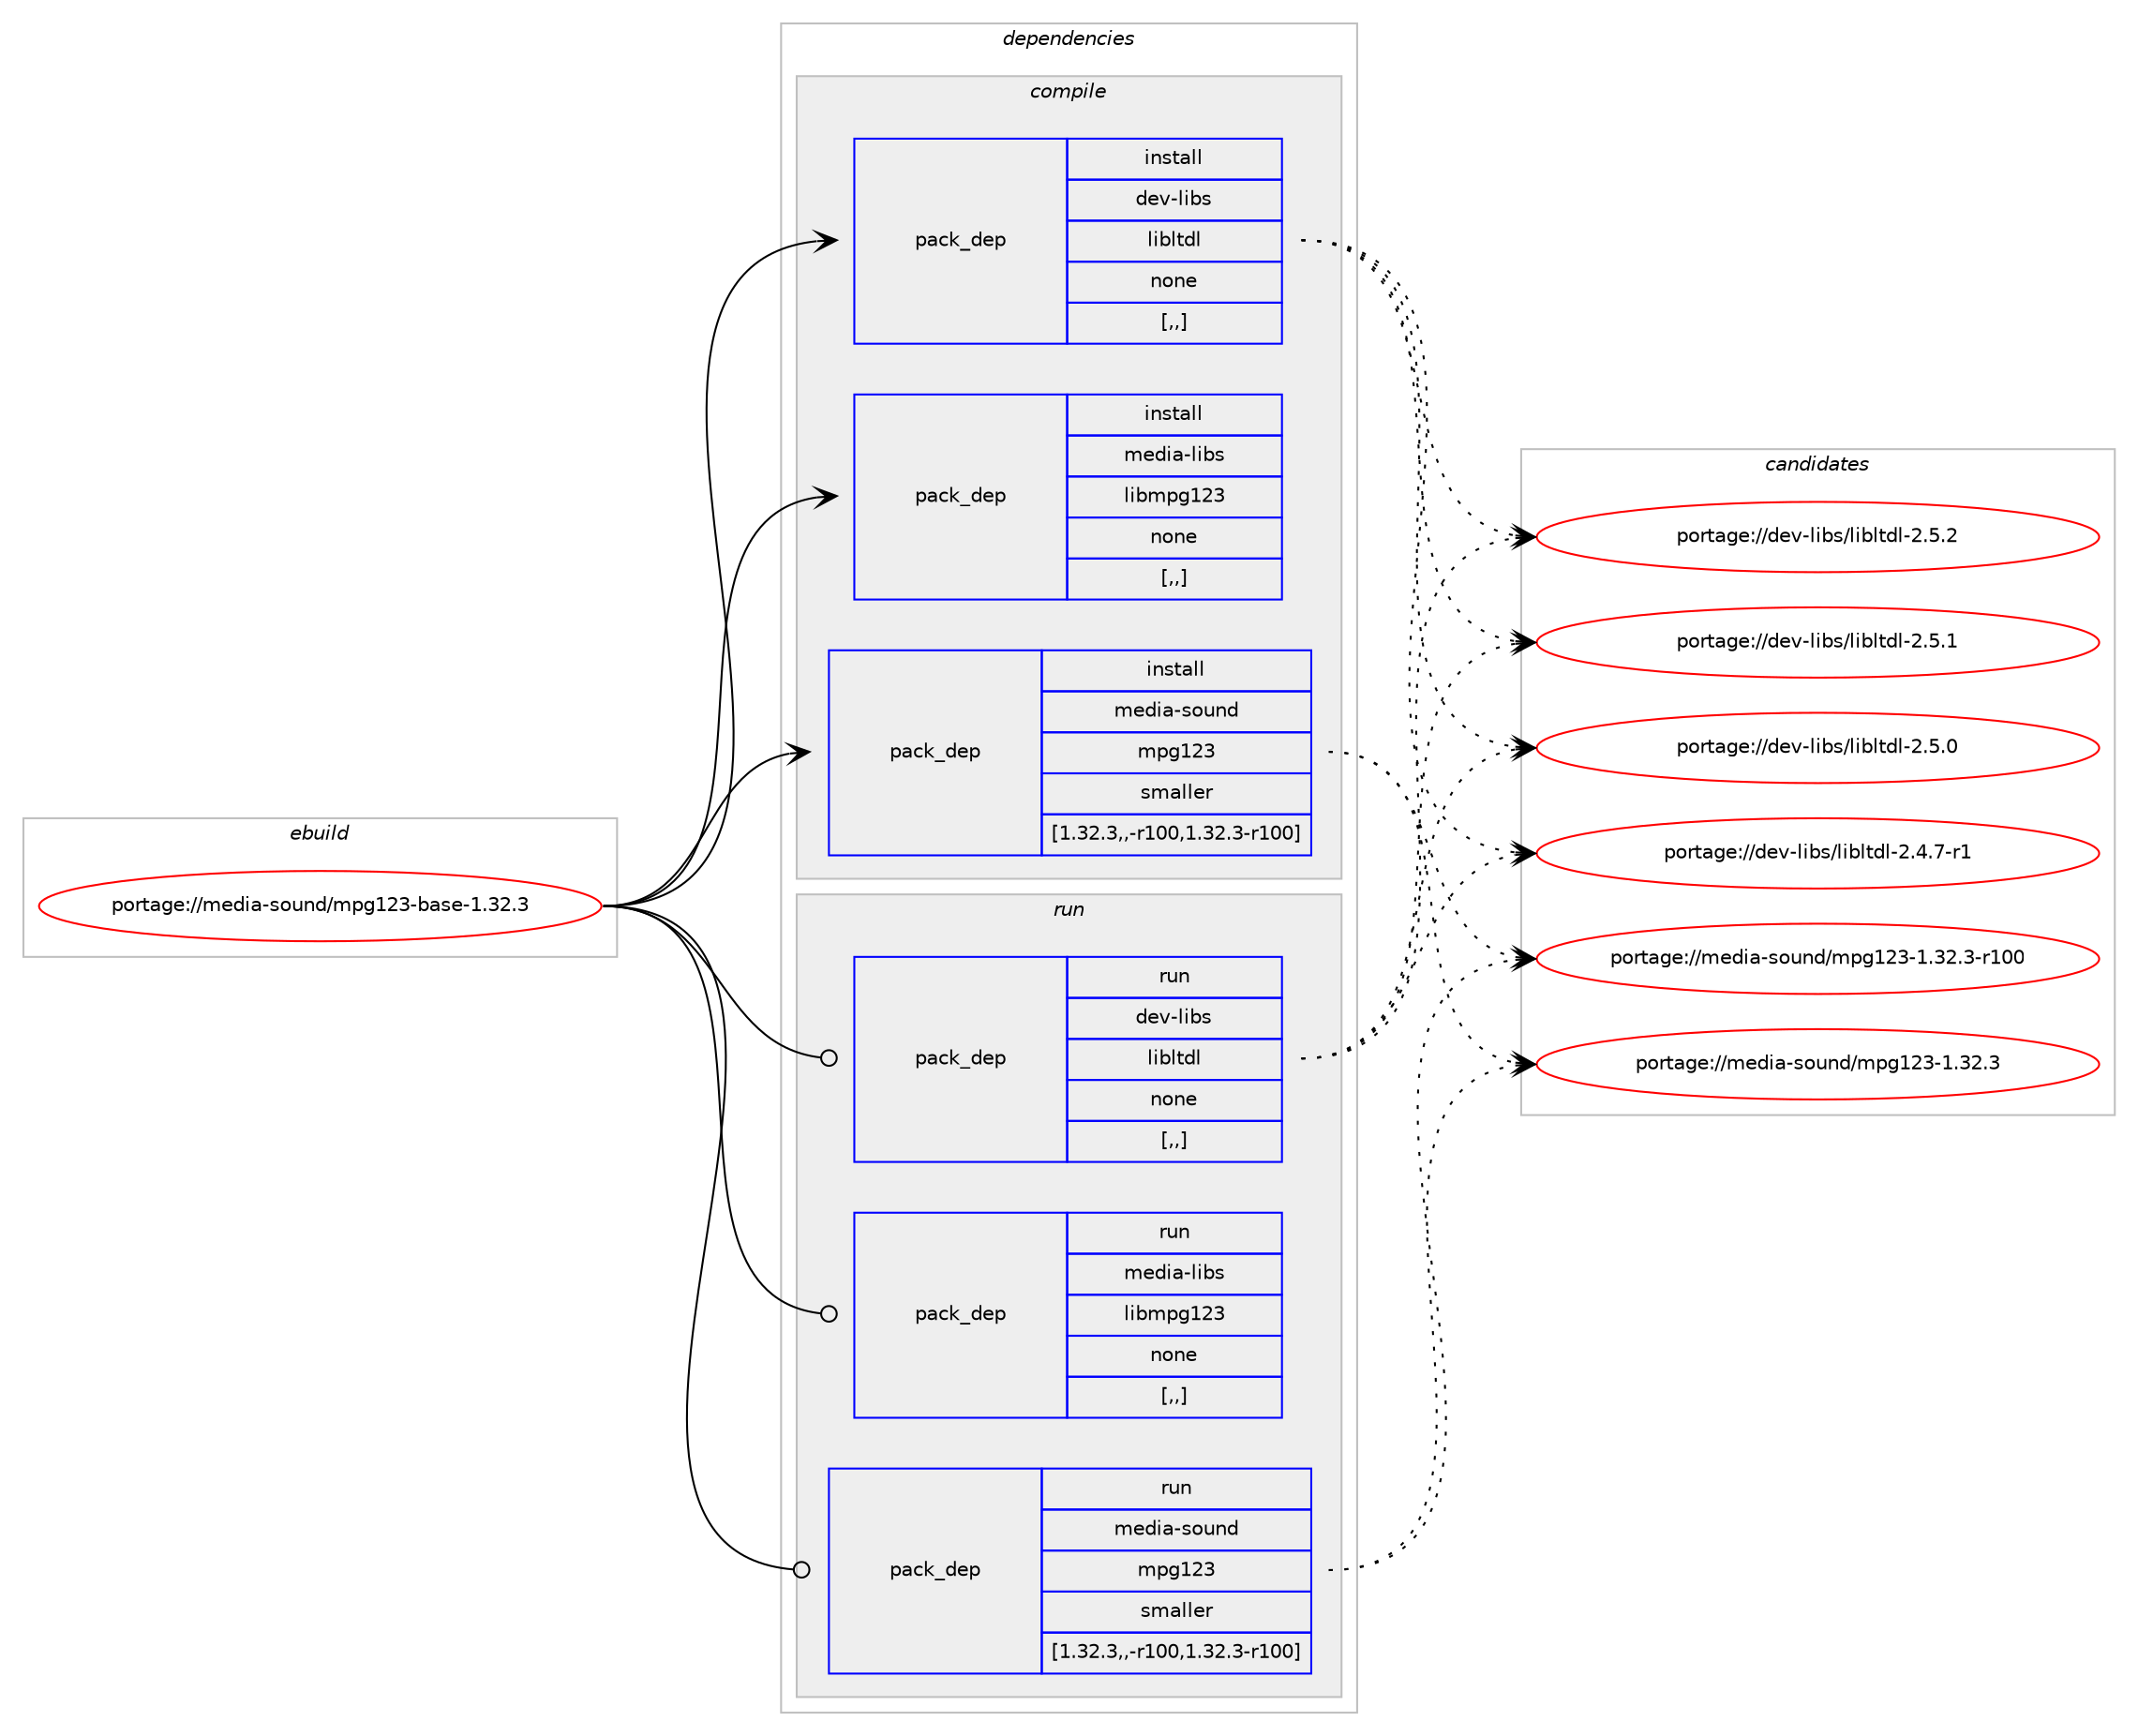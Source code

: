 digraph prolog {

# *************
# Graph options
# *************

newrank=true;
concentrate=true;
compound=true;
graph [rankdir=LR,fontname=Helvetica,fontsize=10,ranksep=1.5];#, ranksep=2.5, nodesep=0.2];
edge  [arrowhead=vee];
node  [fontname=Helvetica,fontsize=10];

# **********
# The ebuild
# **********

subgraph cluster_leftcol {
color=gray;
label=<<i>ebuild</i>>;
id [label="portage://media-sound/mpg123-base-1.32.3", color=red, width=4, href="../media-sound/mpg123-base-1.32.3.svg"];
}

# ****************
# The dependencies
# ****************

subgraph cluster_midcol {
color=gray;
label=<<i>dependencies</i>>;
subgraph cluster_compile {
fillcolor="#eeeeee";
style=filled;
label=<<i>compile</i>>;
subgraph pack607998 {
dependency828557 [label=<<TABLE BORDER="0" CELLBORDER="1" CELLSPACING="0" CELLPADDING="4" WIDTH="220"><TR><TD ROWSPAN="6" CELLPADDING="30">pack_dep</TD></TR><TR><TD WIDTH="110">install</TD></TR><TR><TD>dev-libs</TD></TR><TR><TD>libltdl</TD></TR><TR><TD>none</TD></TR><TR><TD>[,,]</TD></TR></TABLE>>, shape=none, color=blue];
}
id:e -> dependency828557:w [weight=20,style="solid",arrowhead="vee"];
subgraph pack607999 {
dependency828558 [label=<<TABLE BORDER="0" CELLBORDER="1" CELLSPACING="0" CELLPADDING="4" WIDTH="220"><TR><TD ROWSPAN="6" CELLPADDING="30">pack_dep</TD></TR><TR><TD WIDTH="110">install</TD></TR><TR><TD>media-libs</TD></TR><TR><TD>libmpg123</TD></TR><TR><TD>none</TD></TR><TR><TD>[,,]</TD></TR></TABLE>>, shape=none, color=blue];
}
id:e -> dependency828558:w [weight=20,style="solid",arrowhead="vee"];
subgraph pack608000 {
dependency828559 [label=<<TABLE BORDER="0" CELLBORDER="1" CELLSPACING="0" CELLPADDING="4" WIDTH="220"><TR><TD ROWSPAN="6" CELLPADDING="30">pack_dep</TD></TR><TR><TD WIDTH="110">install</TD></TR><TR><TD>media-sound</TD></TR><TR><TD>mpg123</TD></TR><TR><TD>smaller</TD></TR><TR><TD>[1.32.3,,-r100,1.32.3-r100]</TD></TR></TABLE>>, shape=none, color=blue];
}
id:e -> dependency828559:w [weight=20,style="solid",arrowhead="vee"];
}
subgraph cluster_compileandrun {
fillcolor="#eeeeee";
style=filled;
label=<<i>compile and run</i>>;
}
subgraph cluster_run {
fillcolor="#eeeeee";
style=filled;
label=<<i>run</i>>;
subgraph pack608001 {
dependency828560 [label=<<TABLE BORDER="0" CELLBORDER="1" CELLSPACING="0" CELLPADDING="4" WIDTH="220"><TR><TD ROWSPAN="6" CELLPADDING="30">pack_dep</TD></TR><TR><TD WIDTH="110">run</TD></TR><TR><TD>dev-libs</TD></TR><TR><TD>libltdl</TD></TR><TR><TD>none</TD></TR><TR><TD>[,,]</TD></TR></TABLE>>, shape=none, color=blue];
}
id:e -> dependency828560:w [weight=20,style="solid",arrowhead="odot"];
subgraph pack608002 {
dependency828561 [label=<<TABLE BORDER="0" CELLBORDER="1" CELLSPACING="0" CELLPADDING="4" WIDTH="220"><TR><TD ROWSPAN="6" CELLPADDING="30">pack_dep</TD></TR><TR><TD WIDTH="110">run</TD></TR><TR><TD>media-libs</TD></TR><TR><TD>libmpg123</TD></TR><TR><TD>none</TD></TR><TR><TD>[,,]</TD></TR></TABLE>>, shape=none, color=blue];
}
id:e -> dependency828561:w [weight=20,style="solid",arrowhead="odot"];
subgraph pack608003 {
dependency828562 [label=<<TABLE BORDER="0" CELLBORDER="1" CELLSPACING="0" CELLPADDING="4" WIDTH="220"><TR><TD ROWSPAN="6" CELLPADDING="30">pack_dep</TD></TR><TR><TD WIDTH="110">run</TD></TR><TR><TD>media-sound</TD></TR><TR><TD>mpg123</TD></TR><TR><TD>smaller</TD></TR><TR><TD>[1.32.3,,-r100,1.32.3-r100]</TD></TR></TABLE>>, shape=none, color=blue];
}
id:e -> dependency828562:w [weight=20,style="solid",arrowhead="odot"];
}
}

# **************
# The candidates
# **************

subgraph cluster_choices {
rank=same;
color=gray;
label=<<i>candidates</i>>;

subgraph choice607998 {
color=black;
nodesep=1;
choice10010111845108105981154710810598108116100108455046534650 [label="portage://dev-libs/libltdl-2.5.2", color=red, width=4,href="../dev-libs/libltdl-2.5.2.svg"];
choice10010111845108105981154710810598108116100108455046534649 [label="portage://dev-libs/libltdl-2.5.1", color=red, width=4,href="../dev-libs/libltdl-2.5.1.svg"];
choice10010111845108105981154710810598108116100108455046534648 [label="portage://dev-libs/libltdl-2.5.0", color=red, width=4,href="../dev-libs/libltdl-2.5.0.svg"];
choice100101118451081059811547108105981081161001084550465246554511449 [label="portage://dev-libs/libltdl-2.4.7-r1", color=red, width=4,href="../dev-libs/libltdl-2.4.7-r1.svg"];
dependency828557:e -> choice10010111845108105981154710810598108116100108455046534650:w [style=dotted,weight="100"];
dependency828557:e -> choice10010111845108105981154710810598108116100108455046534649:w [style=dotted,weight="100"];
dependency828557:e -> choice10010111845108105981154710810598108116100108455046534648:w [style=dotted,weight="100"];
dependency828557:e -> choice100101118451081059811547108105981081161001084550465246554511449:w [style=dotted,weight="100"];
}
subgraph choice607999 {
color=black;
nodesep=1;
}
subgraph choice608000 {
color=black;
nodesep=1;
choice1091011001059745115111117110100471091121034950514549465150465145114494848 [label="portage://media-sound/mpg123-1.32.3-r100", color=red, width=4,href="../media-sound/mpg123-1.32.3-r100.svg"];
choice10910110010597451151111171101004710911210349505145494651504651 [label="portage://media-sound/mpg123-1.32.3", color=red, width=4,href="../media-sound/mpg123-1.32.3.svg"];
dependency828559:e -> choice1091011001059745115111117110100471091121034950514549465150465145114494848:w [style=dotted,weight="100"];
dependency828559:e -> choice10910110010597451151111171101004710911210349505145494651504651:w [style=dotted,weight="100"];
}
subgraph choice608001 {
color=black;
nodesep=1;
choice10010111845108105981154710810598108116100108455046534650 [label="portage://dev-libs/libltdl-2.5.2", color=red, width=4,href="../dev-libs/libltdl-2.5.2.svg"];
choice10010111845108105981154710810598108116100108455046534649 [label="portage://dev-libs/libltdl-2.5.1", color=red, width=4,href="../dev-libs/libltdl-2.5.1.svg"];
choice10010111845108105981154710810598108116100108455046534648 [label="portage://dev-libs/libltdl-2.5.0", color=red, width=4,href="../dev-libs/libltdl-2.5.0.svg"];
choice100101118451081059811547108105981081161001084550465246554511449 [label="portage://dev-libs/libltdl-2.4.7-r1", color=red, width=4,href="../dev-libs/libltdl-2.4.7-r1.svg"];
dependency828560:e -> choice10010111845108105981154710810598108116100108455046534650:w [style=dotted,weight="100"];
dependency828560:e -> choice10010111845108105981154710810598108116100108455046534649:w [style=dotted,weight="100"];
dependency828560:e -> choice10010111845108105981154710810598108116100108455046534648:w [style=dotted,weight="100"];
dependency828560:e -> choice100101118451081059811547108105981081161001084550465246554511449:w [style=dotted,weight="100"];
}
subgraph choice608002 {
color=black;
nodesep=1;
}
subgraph choice608003 {
color=black;
nodesep=1;
choice1091011001059745115111117110100471091121034950514549465150465145114494848 [label="portage://media-sound/mpg123-1.32.3-r100", color=red, width=4,href="../media-sound/mpg123-1.32.3-r100.svg"];
choice10910110010597451151111171101004710911210349505145494651504651 [label="portage://media-sound/mpg123-1.32.3", color=red, width=4,href="../media-sound/mpg123-1.32.3.svg"];
dependency828562:e -> choice1091011001059745115111117110100471091121034950514549465150465145114494848:w [style=dotted,weight="100"];
dependency828562:e -> choice10910110010597451151111171101004710911210349505145494651504651:w [style=dotted,weight="100"];
}
}

}
